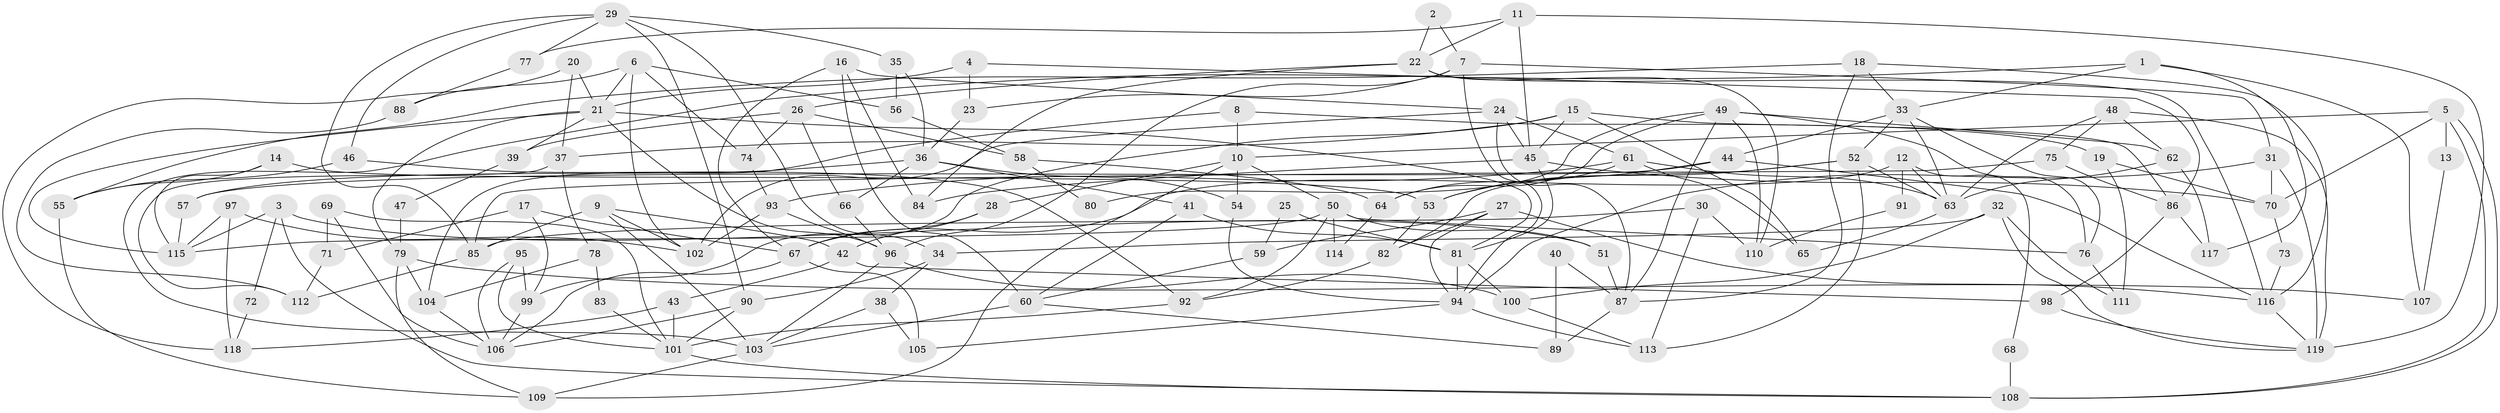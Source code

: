 // Generated by graph-tools (version 1.1) at 2025/26/03/09/25 03:26:16]
// undirected, 119 vertices, 238 edges
graph export_dot {
graph [start="1"]
  node [color=gray90,style=filled];
  1;
  2;
  3;
  4;
  5;
  6;
  7;
  8;
  9;
  10;
  11;
  12;
  13;
  14;
  15;
  16;
  17;
  18;
  19;
  20;
  21;
  22;
  23;
  24;
  25;
  26;
  27;
  28;
  29;
  30;
  31;
  32;
  33;
  34;
  35;
  36;
  37;
  38;
  39;
  40;
  41;
  42;
  43;
  44;
  45;
  46;
  47;
  48;
  49;
  50;
  51;
  52;
  53;
  54;
  55;
  56;
  57;
  58;
  59;
  60;
  61;
  62;
  63;
  64;
  65;
  66;
  67;
  68;
  69;
  70;
  71;
  72;
  73;
  74;
  75;
  76;
  77;
  78;
  79;
  80;
  81;
  82;
  83;
  84;
  85;
  86;
  87;
  88;
  89;
  90;
  91;
  92;
  93;
  94;
  95;
  96;
  97;
  98;
  99;
  100;
  101;
  102;
  103;
  104;
  105;
  106;
  107;
  108;
  109;
  110;
  111;
  112;
  113;
  114;
  115;
  116;
  117;
  118;
  119;
  1 -- 33;
  1 -- 103;
  1 -- 107;
  1 -- 117;
  2 -- 22;
  2 -- 7;
  3 -- 115;
  3 -- 108;
  3 -- 51;
  3 -- 72;
  4 -- 21;
  4 -- 86;
  4 -- 23;
  5 -- 10;
  5 -- 108;
  5 -- 108;
  5 -- 13;
  5 -- 70;
  6 -- 102;
  6 -- 21;
  6 -- 56;
  6 -- 74;
  6 -- 88;
  7 -- 96;
  7 -- 31;
  7 -- 23;
  7 -- 94;
  8 -- 104;
  8 -- 19;
  8 -- 10;
  9 -- 102;
  9 -- 42;
  9 -- 85;
  9 -- 103;
  10 -- 54;
  10 -- 28;
  10 -- 50;
  10 -- 109;
  11 -- 119;
  11 -- 77;
  11 -- 22;
  11 -- 45;
  12 -- 67;
  12 -- 63;
  12 -- 68;
  12 -- 91;
  13 -- 107;
  14 -- 55;
  14 -- 53;
  14 -- 115;
  15 -- 45;
  15 -- 65;
  15 -- 37;
  15 -- 86;
  15 -- 99;
  16 -- 24;
  16 -- 84;
  16 -- 60;
  16 -- 67;
  17 -- 67;
  17 -- 99;
  17 -- 71;
  18 -- 87;
  18 -- 33;
  18 -- 55;
  18 -- 116;
  19 -- 111;
  19 -- 70;
  20 -- 21;
  20 -- 118;
  20 -- 37;
  21 -- 115;
  21 -- 81;
  21 -- 39;
  21 -- 79;
  21 -- 96;
  22 -- 116;
  22 -- 26;
  22 -- 84;
  22 -- 110;
  23 -- 36;
  24 -- 61;
  24 -- 45;
  24 -- 87;
  24 -- 102;
  25 -- 59;
  25 -- 81;
  26 -- 74;
  26 -- 39;
  26 -- 58;
  26 -- 66;
  27 -- 94;
  27 -- 82;
  27 -- 59;
  27 -- 116;
  28 -- 67;
  28 -- 42;
  29 -- 90;
  29 -- 85;
  29 -- 34;
  29 -- 35;
  29 -- 46;
  29 -- 77;
  30 -- 85;
  30 -- 110;
  30 -- 113;
  31 -- 94;
  31 -- 119;
  31 -- 70;
  32 -- 100;
  32 -- 119;
  32 -- 34;
  32 -- 111;
  33 -- 52;
  33 -- 63;
  33 -- 44;
  33 -- 76;
  34 -- 38;
  34 -- 90;
  35 -- 36;
  35 -- 56;
  36 -- 41;
  36 -- 54;
  36 -- 57;
  36 -- 66;
  37 -- 78;
  37 -- 112;
  38 -- 103;
  38 -- 105;
  39 -- 47;
  40 -- 87;
  40 -- 89;
  41 -- 81;
  41 -- 60;
  42 -- 98;
  42 -- 43;
  43 -- 101;
  43 -- 118;
  44 -- 116;
  44 -- 53;
  44 -- 57;
  45 -- 70;
  45 -- 81;
  45 -- 84;
  46 -- 55;
  46 -- 92;
  47 -- 79;
  48 -- 63;
  48 -- 62;
  48 -- 75;
  48 -- 119;
  49 -- 76;
  49 -- 87;
  49 -- 62;
  49 -- 64;
  49 -- 80;
  49 -- 110;
  50 -- 115;
  50 -- 51;
  50 -- 76;
  50 -- 92;
  50 -- 114;
  51 -- 87;
  52 -- 113;
  52 -- 82;
  52 -- 53;
  52 -- 63;
  53 -- 82;
  54 -- 94;
  55 -- 109;
  56 -- 58;
  57 -- 115;
  58 -- 64;
  58 -- 80;
  59 -- 60;
  60 -- 103;
  60 -- 89;
  61 -- 63;
  61 -- 64;
  61 -- 65;
  61 -- 93;
  62 -- 117;
  62 -- 63;
  63 -- 65;
  64 -- 114;
  66 -- 96;
  67 -- 105;
  67 -- 106;
  68 -- 108;
  69 -- 101;
  69 -- 106;
  69 -- 71;
  70 -- 73;
  71 -- 112;
  72 -- 118;
  73 -- 116;
  74 -- 93;
  75 -- 85;
  75 -- 86;
  76 -- 111;
  77 -- 88;
  78 -- 104;
  78 -- 83;
  79 -- 109;
  79 -- 104;
  79 -- 107;
  81 -- 100;
  81 -- 94;
  82 -- 92;
  83 -- 101;
  85 -- 112;
  86 -- 98;
  86 -- 117;
  87 -- 89;
  88 -- 112;
  90 -- 106;
  90 -- 101;
  91 -- 110;
  92 -- 101;
  93 -- 96;
  93 -- 102;
  94 -- 105;
  94 -- 113;
  95 -- 101;
  95 -- 99;
  95 -- 106;
  96 -- 100;
  96 -- 103;
  97 -- 102;
  97 -- 115;
  97 -- 118;
  98 -- 119;
  99 -- 106;
  100 -- 113;
  101 -- 108;
  103 -- 109;
  104 -- 106;
  116 -- 119;
}
